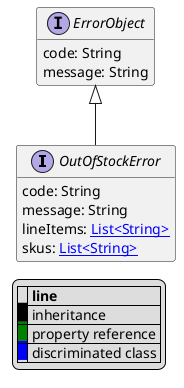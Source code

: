 @startuml

hide empty fields
hide empty methods
legend
|= |= line |
|<back:black>   </back>| inheritance |
|<back:green>   </back>| property reference |
|<back:blue>   </back>| discriminated class |
endlegend
interface OutOfStockError [[OutOfStockError.svg]] extends ErrorObject {
    code: String
    message: String
    lineItems: [[String.svg List<String>]]
    skus: [[String.svg List<String>]]
}
interface ErrorObject [[ErrorObject.svg]]  {
    code: String
    message: String
}





@enduml
